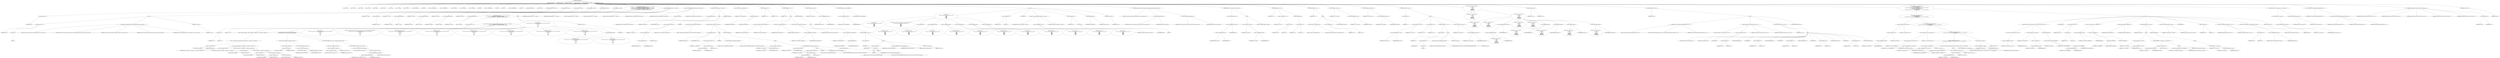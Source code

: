 digraph hostapd_notif_assoc {  
"1000125" [label = "(METHOD,hostapd_notif_assoc)" ]
"1000126" [label = "(PARAM,hostapd_data *hapd)" ]
"1000127" [label = "(PARAM,const u8 *addr)" ]
"1000128" [label = "(PARAM,const u8 *req_ies)" ]
"1000129" [label = "(PARAM,size_t req_ies_len)" ]
"1000130" [label = "(PARAM,int reassoc)" ]
"1000131" [label = "(BLOCK,,)" ]
"1000132" [label = "(LOCAL,v10: __int64)" ]
"1000133" [label = "(LOCAL,v11: __int64)" ]
"1000134" [label = "(LOCAL,v12: __int64)" ]
"1000135" [label = "(LOCAL,v13: __int64)" ]
"1000136" [label = "(LOCAL,v14: __int64)" ]
"1000137" [label = "(LOCAL,v15: const u8 *)" ]
"1000138" [label = "(LOCAL,v16: size_t)" ]
"1000139" [label = "(LOCAL,v17: sta_info *)" ]
"1000140" [label = "(LOCAL,v18: sta_info *)" ]
"1000141" [label = "(LOCAL,v19: hostapd_iface *)" ]
"1000142" [label = "(LOCAL,v20: bool)" ]
"1000143" [label = "(LOCAL,v21: wpa_state_machine *)" ]
"1000144" [label = "(LOCAL,v22: wpa_authenticator *)" ]
"1000145" [label = "(LOCAL,v23: unsigned int)" ]
"1000146" [label = "(LOCAL,v24: unsigned int)" ]
"1000147" [label = "(LOCAL,v25: unsigned int)" ]
"1000148" [label = "(LOCAL,v26: int)" ]
"1000149" [label = "(LOCAL,v27: wpa_state_machine *)" ]
"1000150" [label = "(LOCAL,v28: int)" ]
"1000151" [label = "(LOCAL,v30: u8 *)" ]
"1000152" [label = "(LOCAL,v31: wpa_state_machine *)" ]
"1000153" [label = "(LOCAL,v32: int)" ]
"1000154" [label = "(LOCAL,elems: ieee802_11_elems)" ]
"1000155" [label = "(LOCAL,buf: u8 [ 1064 ])" ]
"1000156" [label = "(CONTROL_STRUCTURE,if ( !addr ),if ( !addr ))" ]
"1000157" [label = "(<operator>.logicalNot,!addr)" ]
"1000158" [label = "(IDENTIFIER,addr,!addr)" ]
"1000159" [label = "(BLOCK,,)" ]
"1000160" [label = "(<operator>.assignment,v28 = -1)" ]
"1000161" [label = "(IDENTIFIER,v28,v28 = -1)" ]
"1000162" [label = "(<operator>.minus,-1)" ]
"1000163" [label = "(LITERAL,1,-1)" ]
"1000164" [label = "(wpa_printf,wpa_printf(2, \"hostapd_notif_assoc: Skip event with no address\", req_ies, req_ies_len, reassoc))" ]
"1000165" [label = "(LITERAL,2,wpa_printf(2, \"hostapd_notif_assoc: Skip event with no address\", req_ies, req_ies_len, reassoc))" ]
"1000166" [label = "(LITERAL,\"hostapd_notif_assoc: Skip event with no address\",wpa_printf(2, \"hostapd_notif_assoc: Skip event with no address\", req_ies, req_ies_len, reassoc))" ]
"1000167" [label = "(IDENTIFIER,req_ies,wpa_printf(2, \"hostapd_notif_assoc: Skip event with no address\", req_ies, req_ies_len, reassoc))" ]
"1000168" [label = "(IDENTIFIER,req_ies_len,wpa_printf(2, \"hostapd_notif_assoc: Skip event with no address\", req_ies, req_ies_len, reassoc))" ]
"1000169" [label = "(IDENTIFIER,reassoc,wpa_printf(2, \"hostapd_notif_assoc: Skip event with no address\", req_ies, req_ies_len, reassoc))" ]
"1000170" [label = "(RETURN,return v28;,return v28;)" ]
"1000171" [label = "(IDENTIFIER,v28,return v28;)" ]
"1000172" [label = "(<operator>.assignment,v10 = *addr)" ]
"1000173" [label = "(IDENTIFIER,v10,v10 = *addr)" ]
"1000174" [label = "(<operator>.indirection,*addr)" ]
"1000175" [label = "(IDENTIFIER,addr,v10 = *addr)" ]
"1000176" [label = "(<operator>.assignment,v11 = addr[1])" ]
"1000177" [label = "(IDENTIFIER,v11,v11 = addr[1])" ]
"1000178" [label = "(<operator>.indirectIndexAccess,addr[1])" ]
"1000179" [label = "(IDENTIFIER,addr,v11 = addr[1])" ]
"1000180" [label = "(LITERAL,1,v11 = addr[1])" ]
"1000181" [label = "(<operator>.assignment,v12 = addr[2])" ]
"1000182" [label = "(IDENTIFIER,v12,v12 = addr[2])" ]
"1000183" [label = "(<operator>.indirectIndexAccess,addr[2])" ]
"1000184" [label = "(IDENTIFIER,addr,v12 = addr[2])" ]
"1000185" [label = "(LITERAL,2,v12 = addr[2])" ]
"1000186" [label = "(<operator>.assignment,v13 = addr[3])" ]
"1000187" [label = "(IDENTIFIER,v13,v13 = addr[3])" ]
"1000188" [label = "(<operator>.indirectIndexAccess,addr[3])" ]
"1000189" [label = "(IDENTIFIER,addr,v13 = addr[3])" ]
"1000190" [label = "(LITERAL,3,v13 = addr[3])" ]
"1000191" [label = "(<operator>.assignment,v14 = addr[4])" ]
"1000192" [label = "(IDENTIFIER,v14,v14 = addr[4])" ]
"1000193" [label = "(<operator>.indirectIndexAccess,addr[4])" ]
"1000194" [label = "(IDENTIFIER,addr,v14 = addr[4])" ]
"1000195" [label = "(LITERAL,4,v14 = addr[4])" ]
"1000196" [label = "(CONTROL_STRUCTURE,if ( (v10 & 1) != 0\n    || !((unsigned int)v14 | addr[5] | (unsigned int)v10 | (unsigned int)v11 | (unsigned int)v13 | (unsigned int)v12)\n    || *(_DWORD *)addr == *(_DWORD *)hapd->own_addr\n    && *((unsigned __int16 *)addr + 2) == *(unsigned __int16 *)&hapd->own_addr[4] ),if ( (v10 & 1) != 0\n    || !((unsigned int)v14 | addr[5] | (unsigned int)v10 | (unsigned int)v11 | (unsigned int)v13 | (unsigned int)v12)\n    || *(_DWORD *)addr == *(_DWORD *)hapd->own_addr\n    && *((unsigned __int16 *)addr + 2) == *(unsigned __int16 *)&hapd->own_addr[4] ))" ]
"1000197" [label = "(<operator>.logicalOr,(v10 & 1) != 0\n    || !((unsigned int)v14 | addr[5] | (unsigned int)v10 | (unsigned int)v11 | (unsigned int)v13 | (unsigned int)v12)\n    || *(_DWORD *)addr == *(_DWORD *)hapd->own_addr\n    && *((unsigned __int16 *)addr + 2) == *(unsigned __int16 *)&hapd->own_addr[4])" ]
"1000198" [label = "(<operator>.notEquals,(v10 & 1) != 0)" ]
"1000199" [label = "(<operator>.and,v10 & 1)" ]
"1000200" [label = "(IDENTIFIER,v10,v10 & 1)" ]
"1000201" [label = "(LITERAL,1,v10 & 1)" ]
"1000202" [label = "(LITERAL,0,(v10 & 1) != 0)" ]
"1000203" [label = "(<operator>.logicalOr,!((unsigned int)v14 | addr[5] | (unsigned int)v10 | (unsigned int)v11 | (unsigned int)v13 | (unsigned int)v12)\n    || *(_DWORD *)addr == *(_DWORD *)hapd->own_addr\n    && *((unsigned __int16 *)addr + 2) == *(unsigned __int16 *)&hapd->own_addr[4])" ]
"1000204" [label = "(<operator>.logicalNot,!((unsigned int)v14 | addr[5] | (unsigned int)v10 | (unsigned int)v11 | (unsigned int)v13 | (unsigned int)v12))" ]
"1000205" [label = "(<operator>.or,(unsigned int)v14 | addr[5] | (unsigned int)v10 | (unsigned int)v11 | (unsigned int)v13 | (unsigned int)v12)" ]
"1000206" [label = "(<operator>.cast,(unsigned int)v14)" ]
"1000207" [label = "(UNKNOWN,unsigned int,unsigned int)" ]
"1000208" [label = "(IDENTIFIER,v14,(unsigned int)v14)" ]
"1000209" [label = "(<operator>.or,addr[5] | (unsigned int)v10 | (unsigned int)v11 | (unsigned int)v13 | (unsigned int)v12)" ]
"1000210" [label = "(<operator>.indirectIndexAccess,addr[5])" ]
"1000211" [label = "(IDENTIFIER,addr,addr[5] | (unsigned int)v10 | (unsigned int)v11 | (unsigned int)v13 | (unsigned int)v12)" ]
"1000212" [label = "(LITERAL,5,addr[5] | (unsigned int)v10 | (unsigned int)v11 | (unsigned int)v13 | (unsigned int)v12)" ]
"1000213" [label = "(<operator>.or,(unsigned int)v10 | (unsigned int)v11 | (unsigned int)v13 | (unsigned int)v12)" ]
"1000214" [label = "(<operator>.cast,(unsigned int)v10)" ]
"1000215" [label = "(UNKNOWN,unsigned int,unsigned int)" ]
"1000216" [label = "(IDENTIFIER,v10,(unsigned int)v10)" ]
"1000217" [label = "(<operator>.or,(unsigned int)v11 | (unsigned int)v13 | (unsigned int)v12)" ]
"1000218" [label = "(<operator>.cast,(unsigned int)v11)" ]
"1000219" [label = "(UNKNOWN,unsigned int,unsigned int)" ]
"1000220" [label = "(IDENTIFIER,v11,(unsigned int)v11)" ]
"1000221" [label = "(<operator>.or,(unsigned int)v13 | (unsigned int)v12)" ]
"1000222" [label = "(<operator>.cast,(unsigned int)v13)" ]
"1000223" [label = "(UNKNOWN,unsigned int,unsigned int)" ]
"1000224" [label = "(IDENTIFIER,v13,(unsigned int)v13)" ]
"1000225" [label = "(<operator>.cast,(unsigned int)v12)" ]
"1000226" [label = "(UNKNOWN,unsigned int,unsigned int)" ]
"1000227" [label = "(IDENTIFIER,v12,(unsigned int)v12)" ]
"1000228" [label = "(<operator>.logicalAnd,*(_DWORD *)addr == *(_DWORD *)hapd->own_addr\n    && *((unsigned __int16 *)addr + 2) == *(unsigned __int16 *)&hapd->own_addr[4])" ]
"1000229" [label = "(<operator>.equals,*(_DWORD *)addr == *(_DWORD *)hapd->own_addr)" ]
"1000230" [label = "(<operator>.indirection,*(_DWORD *)addr)" ]
"1000231" [label = "(<operator>.cast,(_DWORD *)addr)" ]
"1000232" [label = "(UNKNOWN,_DWORD *,_DWORD *)" ]
"1000233" [label = "(IDENTIFIER,addr,(_DWORD *)addr)" ]
"1000234" [label = "(<operator>.indirection,*(_DWORD *)hapd->own_addr)" ]
"1000235" [label = "(<operator>.cast,(_DWORD *)hapd->own_addr)" ]
"1000236" [label = "(UNKNOWN,_DWORD *,_DWORD *)" ]
"1000237" [label = "(<operator>.indirectFieldAccess,hapd->own_addr)" ]
"1000238" [label = "(IDENTIFIER,hapd,(_DWORD *)hapd->own_addr)" ]
"1000239" [label = "(FIELD_IDENTIFIER,own_addr,own_addr)" ]
"1000240" [label = "(<operator>.equals,*((unsigned __int16 *)addr + 2) == *(unsigned __int16 *)&hapd->own_addr[4])" ]
"1000241" [label = "(<operator>.indirection,*((unsigned __int16 *)addr + 2))" ]
"1000242" [label = "(<operator>.addition,(unsigned __int16 *)addr + 2)" ]
"1000243" [label = "(<operator>.cast,(unsigned __int16 *)addr)" ]
"1000244" [label = "(UNKNOWN,unsigned __int16 *,unsigned __int16 *)" ]
"1000245" [label = "(IDENTIFIER,addr,(unsigned __int16 *)addr)" ]
"1000246" [label = "(LITERAL,2,(unsigned __int16 *)addr + 2)" ]
"1000247" [label = "(<operator>.indirection,*(unsigned __int16 *)&hapd->own_addr[4])" ]
"1000248" [label = "(<operator>.cast,(unsigned __int16 *)&hapd->own_addr[4])" ]
"1000249" [label = "(UNKNOWN,unsigned __int16 *,unsigned __int16 *)" ]
"1000250" [label = "(<operator>.addressOf,&hapd->own_addr[4])" ]
"1000251" [label = "(<operator>.indirectIndexAccess,hapd->own_addr[4])" ]
"1000252" [label = "(<operator>.indirectFieldAccess,hapd->own_addr)" ]
"1000253" [label = "(IDENTIFIER,hapd,(unsigned __int16 *)&hapd->own_addr[4])" ]
"1000254" [label = "(FIELD_IDENTIFIER,own_addr,own_addr)" ]
"1000255" [label = "(LITERAL,4,(unsigned __int16 *)&hapd->own_addr[4])" ]
"1000256" [label = "(BLOCK,,)" ]
"1000257" [label = "(wpa_printf,wpa_printf(\n      2,\n      \"%s: Invalid SA=%02x:%02x:%02x:%02x:%02x:%02x in received indication - ignore this indication silently\",\n      \"hostapd_notif_assoc\",\n      v10,\n      v11,\n      v12,\n      v13,\n      v14,\n      addr[5]))" ]
"1000258" [label = "(LITERAL,2,wpa_printf(\n      2,\n      \"%s: Invalid SA=%02x:%02x:%02x:%02x:%02x:%02x in received indication - ignore this indication silently\",\n      \"hostapd_notif_assoc\",\n      v10,\n      v11,\n      v12,\n      v13,\n      v14,\n      addr[5]))" ]
"1000259" [label = "(LITERAL,\"%s: Invalid SA=%02x:%02x:%02x:%02x:%02x:%02x in received indication - ignore this indication silently\",wpa_printf(\n      2,\n      \"%s: Invalid SA=%02x:%02x:%02x:%02x:%02x:%02x in received indication - ignore this indication silently\",\n      \"hostapd_notif_assoc\",\n      v10,\n      v11,\n      v12,\n      v13,\n      v14,\n      addr[5]))" ]
"1000260" [label = "(LITERAL,\"hostapd_notif_assoc\",wpa_printf(\n      2,\n      \"%s: Invalid SA=%02x:%02x:%02x:%02x:%02x:%02x in received indication - ignore this indication silently\",\n      \"hostapd_notif_assoc\",\n      v10,\n      v11,\n      v12,\n      v13,\n      v14,\n      addr[5]))" ]
"1000261" [label = "(IDENTIFIER,v10,wpa_printf(\n      2,\n      \"%s: Invalid SA=%02x:%02x:%02x:%02x:%02x:%02x in received indication - ignore this indication silently\",\n      \"hostapd_notif_assoc\",\n      v10,\n      v11,\n      v12,\n      v13,\n      v14,\n      addr[5]))" ]
"1000262" [label = "(IDENTIFIER,v11,wpa_printf(\n      2,\n      \"%s: Invalid SA=%02x:%02x:%02x:%02x:%02x:%02x in received indication - ignore this indication silently\",\n      \"hostapd_notif_assoc\",\n      v10,\n      v11,\n      v12,\n      v13,\n      v14,\n      addr[5]))" ]
"1000263" [label = "(IDENTIFIER,v12,wpa_printf(\n      2,\n      \"%s: Invalid SA=%02x:%02x:%02x:%02x:%02x:%02x in received indication - ignore this indication silently\",\n      \"hostapd_notif_assoc\",\n      v10,\n      v11,\n      v12,\n      v13,\n      v14,\n      addr[5]))" ]
"1000264" [label = "(IDENTIFIER,v13,wpa_printf(\n      2,\n      \"%s: Invalid SA=%02x:%02x:%02x:%02x:%02x:%02x in received indication - ignore this indication silently\",\n      \"hostapd_notif_assoc\",\n      v10,\n      v11,\n      v12,\n      v13,\n      v14,\n      addr[5]))" ]
"1000265" [label = "(IDENTIFIER,v14,wpa_printf(\n      2,\n      \"%s: Invalid SA=%02x:%02x:%02x:%02x:%02x:%02x in received indication - ignore this indication silently\",\n      \"hostapd_notif_assoc\",\n      v10,\n      v11,\n      v12,\n      v13,\n      v14,\n      addr[5]))" ]
"1000266" [label = "(<operator>.indirectIndexAccess,addr[5])" ]
"1000267" [label = "(IDENTIFIER,addr,wpa_printf(\n      2,\n      \"%s: Invalid SA=%02x:%02x:%02x:%02x:%02x:%02x in received indication - ignore this indication silently\",\n      \"hostapd_notif_assoc\",\n      v10,\n      v11,\n      v12,\n      v13,\n      v14,\n      addr[5]))" ]
"1000268" [label = "(LITERAL,5,wpa_printf(\n      2,\n      \"%s: Invalid SA=%02x:%02x:%02x:%02x:%02x:%02x in received indication - ignore this indication silently\",\n      \"hostapd_notif_assoc\",\n      v10,\n      v11,\n      v12,\n      v13,\n      v14,\n      addr[5]))" ]
"1000269" [label = "(RETURN,return 0;,return 0;)" ]
"1000270" [label = "(LITERAL,0,return 0;)" ]
"1000271" [label = "(hostapd_logger,hostapd_logger(hapd, addr, 1u, 2, \"associated\"))" ]
"1000272" [label = "(IDENTIFIER,hapd,hostapd_logger(hapd, addr, 1u, 2, \"associated\"))" ]
"1000273" [label = "(IDENTIFIER,addr,hostapd_logger(hapd, addr, 1u, 2, \"associated\"))" ]
"1000274" [label = "(LITERAL,1u,hostapd_logger(hapd, addr, 1u, 2, \"associated\"))" ]
"1000275" [label = "(LITERAL,2,hostapd_logger(hapd, addr, 1u, 2, \"associated\"))" ]
"1000276" [label = "(LITERAL,\"associated\",hostapd_logger(hapd, addr, 1u, 2, \"associated\"))" ]
"1000277" [label = "(ieee802_11_parse_elems,ieee802_11_parse_elems(req_ies, req_ies_len, &elems, 0))" ]
"1000278" [label = "(IDENTIFIER,req_ies,ieee802_11_parse_elems(req_ies, req_ies_len, &elems, 0))" ]
"1000279" [label = "(IDENTIFIER,req_ies_len,ieee802_11_parse_elems(req_ies, req_ies_len, &elems, 0))" ]
"1000280" [label = "(<operator>.addressOf,&elems)" ]
"1000281" [label = "(IDENTIFIER,elems,ieee802_11_parse_elems(req_ies, req_ies_len, &elems, 0))" ]
"1000282" [label = "(LITERAL,0,ieee802_11_parse_elems(req_ies, req_ies_len, &elems, 0))" ]
"1000283" [label = "(CONTROL_STRUCTURE,if ( elems.wps_ie ),if ( elems.wps_ie ))" ]
"1000284" [label = "(<operator>.fieldAccess,elems.wps_ie)" ]
"1000285" [label = "(IDENTIFIER,elems,if ( elems.wps_ie ))" ]
"1000286" [label = "(FIELD_IDENTIFIER,wps_ie,wps_ie)" ]
"1000287" [label = "(BLOCK,,)" ]
"1000288" [label = "(<operator>.assignment,v15 = elems.wps_ie - 2)" ]
"1000289" [label = "(IDENTIFIER,v15,v15 = elems.wps_ie - 2)" ]
"1000290" [label = "(<operator>.subtraction,elems.wps_ie - 2)" ]
"1000291" [label = "(<operator>.fieldAccess,elems.wps_ie)" ]
"1000292" [label = "(IDENTIFIER,elems,elems.wps_ie - 2)" ]
"1000293" [label = "(FIELD_IDENTIFIER,wps_ie,wps_ie)" ]
"1000294" [label = "(LITERAL,2,elems.wps_ie - 2)" ]
"1000295" [label = "(IDENTIFIER,L,)" ]
"1000296" [label = "(wpa_printf,wpa_printf(2, \"STA included WPS IE in (Re)AssocReq\"))" ]
"1000297" [label = "(LITERAL,2,wpa_printf(2, \"STA included WPS IE in (Re)AssocReq\"))" ]
"1000298" [label = "(LITERAL,\"STA included WPS IE in (Re)AssocReq\",wpa_printf(2, \"STA included WPS IE in (Re)AssocReq\"))" ]
"1000299" [label = "(CONTROL_STRUCTURE,else,else)" ]
"1000300" [label = "(CONTROL_STRUCTURE,if ( elems.rsn_ie ),if ( elems.rsn_ie ))" ]
"1000301" [label = "(<operator>.fieldAccess,elems.rsn_ie)" ]
"1000302" [label = "(IDENTIFIER,elems,if ( elems.rsn_ie ))" ]
"1000303" [label = "(FIELD_IDENTIFIER,rsn_ie,rsn_ie)" ]
"1000304" [label = "(BLOCK,,)" ]
"1000305" [label = "(<operator>.assignment,v15 = elems.rsn_ie - 2)" ]
"1000306" [label = "(IDENTIFIER,v15,v15 = elems.rsn_ie - 2)" ]
"1000307" [label = "(<operator>.subtraction,elems.rsn_ie - 2)" ]
"1000308" [label = "(<operator>.fieldAccess,elems.rsn_ie)" ]
"1000309" [label = "(IDENTIFIER,elems,elems.rsn_ie - 2)" ]
"1000310" [label = "(FIELD_IDENTIFIER,rsn_ie,rsn_ie)" ]
"1000311" [label = "(LITERAL,2,elems.rsn_ie - 2)" ]
"1000312" [label = "(IDENTIFIER,L,)" ]
"1000313" [label = "(wpa_printf,wpa_printf(2, \"STA included RSN IE in (Re)AssocReq\"))" ]
"1000314" [label = "(LITERAL,2,wpa_printf(2, \"STA included RSN IE in (Re)AssocReq\"))" ]
"1000315" [label = "(LITERAL,\"STA included RSN IE in (Re)AssocReq\",wpa_printf(2, \"STA included RSN IE in (Re)AssocReq\"))" ]
"1000316" [label = "(CONTROL_STRUCTURE,else,else)" ]
"1000317" [label = "(BLOCK,,)" ]
"1000318" [label = "(<operator>.assignment,v15 = elems.wpa_ie)" ]
"1000319" [label = "(IDENTIFIER,v15,v15 = elems.wpa_ie)" ]
"1000320" [label = "(<operator>.fieldAccess,elems.wpa_ie)" ]
"1000321" [label = "(IDENTIFIER,elems,v15 = elems.wpa_ie)" ]
"1000322" [label = "(FIELD_IDENTIFIER,wpa_ie,wpa_ie)" ]
"1000323" [label = "(CONTROL_STRUCTURE,if ( elems.wpa_ie ),if ( elems.wpa_ie ))" ]
"1000324" [label = "(<operator>.fieldAccess,elems.wpa_ie)" ]
"1000325" [label = "(IDENTIFIER,elems,if ( elems.wpa_ie ))" ]
"1000326" [label = "(FIELD_IDENTIFIER,wpa_ie,wpa_ie)" ]
"1000327" [label = "(BLOCK,,)" ]
"1000328" [label = "(<operator>.assignment,v15 = elems.wpa_ie - 2)" ]
"1000329" [label = "(IDENTIFIER,v15,v15 = elems.wpa_ie - 2)" ]
"1000330" [label = "(<operator>.subtraction,elems.wpa_ie - 2)" ]
"1000331" [label = "(<operator>.fieldAccess,elems.wpa_ie)" ]
"1000332" [label = "(IDENTIFIER,elems,elems.wpa_ie - 2)" ]
"1000333" [label = "(FIELD_IDENTIFIER,wpa_ie,wpa_ie)" ]
"1000334" [label = "(LITERAL,2,elems.wpa_ie - 2)" ]
"1000335" [label = "(IDENTIFIER,L,)" ]
"1000336" [label = "(wpa_printf,wpa_printf(2, \"STA included WPA IE in (Re)AssocReq\"))" ]
"1000337" [label = "(LITERAL,2,wpa_printf(2, \"STA included WPA IE in (Re)AssocReq\"))" ]
"1000338" [label = "(LITERAL,\"STA included WPA IE in (Re)AssocReq\",wpa_printf(2, \"STA included WPA IE in (Re)AssocReq\"))" ]
"1000339" [label = "(CONTROL_STRUCTURE,else,else)" ]
"1000340" [label = "(BLOCK,,)" ]
"1000341" [label = "(IDENTIFIER,L,)" ]
"1000342" [label = "(wpa_printf,wpa_printf(2, \"STA did not include WPS/RSN/WPA IE in (Re)AssocReq\"))" ]
"1000343" [label = "(LITERAL,2,wpa_printf(2, \"STA did not include WPS/RSN/WPA IE in (Re)AssocReq\"))" ]
"1000344" [label = "(LITERAL,\"STA did not include WPS/RSN/WPA IE in (Re)AssocReq\",wpa_printf(2, \"STA did not include WPS/RSN/WPA IE in (Re)AssocReq\"))" ]
"1000345" [label = "(<operator>.assignment,v17 = ap_get_sta(hapd, addr))" ]
"1000346" [label = "(IDENTIFIER,v17,v17 = ap_get_sta(hapd, addr))" ]
"1000347" [label = "(ap_get_sta,ap_get_sta(hapd, addr))" ]
"1000348" [label = "(IDENTIFIER,hapd,ap_get_sta(hapd, addr))" ]
"1000349" [label = "(IDENTIFIER,addr,ap_get_sta(hapd, addr))" ]
"1000350" [label = "(<operator>.assignment,v18 = v17)" ]
"1000351" [label = "(IDENTIFIER,v18,v18 = v17)" ]
"1000352" [label = "(IDENTIFIER,v17,v18 = v17)" ]
"1000353" [label = "(CONTROL_STRUCTURE,if ( v17 ),if ( v17 ))" ]
"1000354" [label = "(IDENTIFIER,v17,if ( v17 ))" ]
"1000355" [label = "(BLOCK,,)" ]
"1000356" [label = "(ap_sta_no_session_timeout,ap_sta_no_session_timeout(hapd, v17))" ]
"1000357" [label = "(IDENTIFIER,hapd,ap_sta_no_session_timeout(hapd, v17))" ]
"1000358" [label = "(IDENTIFIER,v17,ap_sta_no_session_timeout(hapd, v17))" ]
"1000359" [label = "(accounting_sta_stop,accounting_sta_stop(hapd, v18))" ]
"1000360" [label = "(IDENTIFIER,hapd,accounting_sta_stop(hapd, v18))" ]
"1000361" [label = "(IDENTIFIER,v18,accounting_sta_stop(hapd, v18))" ]
"1000362" [label = "(<operator>.assignment,v18->timeout_next = STA_NULLFUNC)" ]
"1000363" [label = "(<operator>.indirectFieldAccess,v18->timeout_next)" ]
"1000364" [label = "(IDENTIFIER,v18,v18->timeout_next = STA_NULLFUNC)" ]
"1000365" [label = "(FIELD_IDENTIFIER,timeout_next,timeout_next)" ]
"1000366" [label = "(IDENTIFIER,STA_NULLFUNC,v18->timeout_next = STA_NULLFUNC)" ]
"1000367" [label = "(CONTROL_STRUCTURE,else,else)" ]
"1000368" [label = "(BLOCK,,)" ]
"1000369" [label = "(<operator>.assignment,v18 = ap_sta_add(hapd, addr))" ]
"1000370" [label = "(IDENTIFIER,v18,v18 = ap_sta_add(hapd, addr))" ]
"1000371" [label = "(ap_sta_add,ap_sta_add(hapd, addr))" ]
"1000372" [label = "(IDENTIFIER,hapd,ap_sta_add(hapd, addr))" ]
"1000373" [label = "(IDENTIFIER,addr,ap_sta_add(hapd, addr))" ]
"1000374" [label = "(CONTROL_STRUCTURE,if ( !v18 ),if ( !v18 ))" ]
"1000375" [label = "(<operator>.logicalNot,!v18)" ]
"1000376" [label = "(IDENTIFIER,v18,!v18)" ]
"1000377" [label = "(BLOCK,,)" ]
"1000378" [label = "(<operator>.assignment,v28 = -1)" ]
"1000379" [label = "(IDENTIFIER,v28,v28 = -1)" ]
"1000380" [label = "(<operator>.minus,-1)" ]
"1000381" [label = "(LITERAL,1,-1)" ]
"1000382" [label = "(hostapd_drv_sta_disassoc,hostapd_drv_sta_disassoc(hapd, addr, 5))" ]
"1000383" [label = "(IDENTIFIER,hapd,hostapd_drv_sta_disassoc(hapd, addr, 5))" ]
"1000384" [label = "(IDENTIFIER,addr,hostapd_drv_sta_disassoc(hapd, addr, 5))" ]
"1000385" [label = "(LITERAL,5,hostapd_drv_sta_disassoc(hapd, addr, 5))" ]
"1000386" [label = "(RETURN,return v28;,return v28;)" ]
"1000387" [label = "(IDENTIFIER,v28,return v28;)" ]
"1000388" [label = "(<operator>.assignment,v19 = hapd->iface)" ]
"1000389" [label = "(IDENTIFIER,v19,v19 = hapd->iface)" ]
"1000390" [label = "(<operator>.indirectFieldAccess,hapd->iface)" ]
"1000391" [label = "(IDENTIFIER,hapd,v19 = hapd->iface)" ]
"1000392" [label = "(FIELD_IDENTIFIER,iface,iface)" ]
"1000393" [label = "(<operators>.assignmentAnd,v18->flags &= 0xFFFECFFF)" ]
"1000394" [label = "(<operator>.indirectFieldAccess,v18->flags)" ]
"1000395" [label = "(IDENTIFIER,v18,v18->flags &= 0xFFFECFFF)" ]
"1000396" [label = "(FIELD_IDENTIFIER,flags,flags)" ]
"1000397" [label = "(LITERAL,0xFFFECFFF,v18->flags &= 0xFFFECFFF)" ]
"1000398" [label = "(BLOCK,,)" ]
"1000399" [label = "(wpa_printf,wpa_printf(\n      3,\n      \"STA %02x:%02x:%02x:%02x:%02x:%02x not allowed to connect\",\n      *addr,\n      addr[1],\n      addr[2],\n      addr[3],\n      addr[4],\n      addr[5]))" ]
"1000400" [label = "(LITERAL,3,wpa_printf(\n      3,\n      \"STA %02x:%02x:%02x:%02x:%02x:%02x not allowed to connect\",\n      *addr,\n      addr[1],\n      addr[2],\n      addr[3],\n      addr[4],\n      addr[5]))" ]
"1000401" [label = "(LITERAL,\"STA %02x:%02x:%02x:%02x:%02x:%02x not allowed to connect\",wpa_printf(\n      3,\n      \"STA %02x:%02x:%02x:%02x:%02x:%02x not allowed to connect\",\n      *addr,\n      addr[1],\n      addr[2],\n      addr[3],\n      addr[4],\n      addr[5]))" ]
"1000402" [label = "(<operator>.indirection,*addr)" ]
"1000403" [label = "(IDENTIFIER,addr,wpa_printf(\n      3,\n      \"STA %02x:%02x:%02x:%02x:%02x:%02x not allowed to connect\",\n      *addr,\n      addr[1],\n      addr[2],\n      addr[3],\n      addr[4],\n      addr[5]))" ]
"1000404" [label = "(<operator>.indirectIndexAccess,addr[1])" ]
"1000405" [label = "(IDENTIFIER,addr,wpa_printf(\n      3,\n      \"STA %02x:%02x:%02x:%02x:%02x:%02x not allowed to connect\",\n      *addr,\n      addr[1],\n      addr[2],\n      addr[3],\n      addr[4],\n      addr[5]))" ]
"1000406" [label = "(LITERAL,1,wpa_printf(\n      3,\n      \"STA %02x:%02x:%02x:%02x:%02x:%02x not allowed to connect\",\n      *addr,\n      addr[1],\n      addr[2],\n      addr[3],\n      addr[4],\n      addr[5]))" ]
"1000407" [label = "(<operator>.indirectIndexAccess,addr[2])" ]
"1000408" [label = "(IDENTIFIER,addr,wpa_printf(\n      3,\n      \"STA %02x:%02x:%02x:%02x:%02x:%02x not allowed to connect\",\n      *addr,\n      addr[1],\n      addr[2],\n      addr[3],\n      addr[4],\n      addr[5]))" ]
"1000409" [label = "(LITERAL,2,wpa_printf(\n      3,\n      \"STA %02x:%02x:%02x:%02x:%02x:%02x not allowed to connect\",\n      *addr,\n      addr[1],\n      addr[2],\n      addr[3],\n      addr[4],\n      addr[5]))" ]
"1000410" [label = "(<operator>.indirectIndexAccess,addr[3])" ]
"1000411" [label = "(IDENTIFIER,addr,wpa_printf(\n      3,\n      \"STA %02x:%02x:%02x:%02x:%02x:%02x not allowed to connect\",\n      *addr,\n      addr[1],\n      addr[2],\n      addr[3],\n      addr[4],\n      addr[5]))" ]
"1000412" [label = "(LITERAL,3,wpa_printf(\n      3,\n      \"STA %02x:%02x:%02x:%02x:%02x:%02x not allowed to connect\",\n      *addr,\n      addr[1],\n      addr[2],\n      addr[3],\n      addr[4],\n      addr[5]))" ]
"1000413" [label = "(<operator>.indirectIndexAccess,addr[4])" ]
"1000414" [label = "(IDENTIFIER,addr,wpa_printf(\n      3,\n      \"STA %02x:%02x:%02x:%02x:%02x:%02x not allowed to connect\",\n      *addr,\n      addr[1],\n      addr[2],\n      addr[3],\n      addr[4],\n      addr[5]))" ]
"1000415" [label = "(LITERAL,4,wpa_printf(\n      3,\n      \"STA %02x:%02x:%02x:%02x:%02x:%02x not allowed to connect\",\n      *addr,\n      addr[1],\n      addr[2],\n      addr[3],\n      addr[4],\n      addr[5]))" ]
"1000416" [label = "(<operator>.indirectIndexAccess,addr[5])" ]
"1000417" [label = "(IDENTIFIER,addr,wpa_printf(\n      3,\n      \"STA %02x:%02x:%02x:%02x:%02x:%02x not allowed to connect\",\n      *addr,\n      addr[1],\n      addr[2],\n      addr[3],\n      addr[4],\n      addr[5]))" ]
"1000418" [label = "(LITERAL,5,wpa_printf(\n      3,\n      \"STA %02x:%02x:%02x:%02x:%02x:%02x not allowed to connect\",\n      *addr,\n      addr[1],\n      addr[2],\n      addr[3],\n      addr[4],\n      addr[5]))" ]
"1000419" [label = "(<operator>.assignment,v32 = 1)" ]
"1000420" [label = "(IDENTIFIER,v32,v32 = 1)" ]
"1000421" [label = "(LITERAL,1,v32 = 1)" ]
"1000422" [label = "(JUMP_TARGET,fail)" ]
"1000423" [label = "(hostapd_drv_sta_disassoc,hostapd_drv_sta_disassoc(hapd, v18->addr, v32))" ]
"1000424" [label = "(IDENTIFIER,hapd,hostapd_drv_sta_disassoc(hapd, v18->addr, v32))" ]
"1000425" [label = "(<operator>.indirectFieldAccess,v18->addr)" ]
"1000426" [label = "(IDENTIFIER,v18,hostapd_drv_sta_disassoc(hapd, v18->addr, v32))" ]
"1000427" [label = "(FIELD_IDENTIFIER,addr,addr)" ]
"1000428" [label = "(IDENTIFIER,v32,hostapd_drv_sta_disassoc(hapd, v18->addr, v32))" ]
"1000429" [label = "(<operator>.assignment,v28 = -1)" ]
"1000430" [label = "(IDENTIFIER,v28,v28 = -1)" ]
"1000431" [label = "(<operator>.minus,-1)" ]
"1000432" [label = "(LITERAL,1,-1)" ]
"1000433" [label = "(ap_free_sta,ap_free_sta(hapd, v18))" ]
"1000434" [label = "(IDENTIFIER,hapd,ap_free_sta(hapd, v18))" ]
"1000435" [label = "(IDENTIFIER,v18,ap_free_sta(hapd, v18))" ]
"1000436" [label = "(RETURN,return v28;,return v28;)" ]
"1000437" [label = "(IDENTIFIER,v28,return v28;)" ]
"1000438" [label = "(ap_copy_sta_supp_op_classes,ap_copy_sta_supp_op_classes(v18, elems.supp_op_classes, elems.supp_op_classes_len))" ]
"1000439" [label = "(IDENTIFIER,v18,ap_copy_sta_supp_op_classes(v18, elems.supp_op_classes, elems.supp_op_classes_len))" ]
"1000440" [label = "(<operator>.fieldAccess,elems.supp_op_classes)" ]
"1000441" [label = "(IDENTIFIER,elems,ap_copy_sta_supp_op_classes(v18, elems.supp_op_classes, elems.supp_op_classes_len))" ]
"1000442" [label = "(FIELD_IDENTIFIER,supp_op_classes,supp_op_classes)" ]
"1000443" [label = "(<operator>.fieldAccess,elems.supp_op_classes_len)" ]
"1000444" [label = "(IDENTIFIER,elems,ap_copy_sta_supp_op_classes(v18, elems.supp_op_classes, elems.supp_op_classes_len))" ]
"1000445" [label = "(FIELD_IDENTIFIER,supp_op_classes_len,supp_op_classes_len)" ]
"1000446" [label = "(CONTROL_STRUCTURE,if ( !hapd->conf->wpa ),if ( !hapd->conf->wpa ))" ]
"1000447" [label = "(<operator>.logicalNot,!hapd->conf->wpa)" ]
"1000448" [label = "(<operator>.indirectFieldAccess,hapd->conf->wpa)" ]
"1000449" [label = "(<operator>.indirectFieldAccess,hapd->conf)" ]
"1000450" [label = "(IDENTIFIER,hapd,!hapd->conf->wpa)" ]
"1000451" [label = "(FIELD_IDENTIFIER,conf,conf)" ]
"1000452" [label = "(FIELD_IDENTIFIER,wpa,wpa)" ]
"1000453" [label = "(BLOCK,,)" ]
"1000454" [label = "(<operator>.assignment,v25 = v18->flags)" ]
"1000455" [label = "(IDENTIFIER,v25,v25 = v18->flags)" ]
"1000456" [label = "(<operator>.indirectFieldAccess,v18->flags)" ]
"1000457" [label = "(IDENTIFIER,v18,v25 = v18->flags)" ]
"1000458" [label = "(FIELD_IDENTIFIER,flags,flags)" ]
"1000459" [label = "(CONTROL_STRUCTURE,goto LABEL_21;,goto LABEL_21;)" ]
"1000460" [label = "(CONTROL_STRUCTURE,if ( v15 ),if ( v15 ))" ]
"1000461" [label = "(IDENTIFIER,v15,if ( v15 ))" ]
"1000462" [label = "(<operator>.assignment,v20 = v16 == 0)" ]
"1000463" [label = "(IDENTIFIER,v20,v20 = v16 == 0)" ]
"1000464" [label = "(<operator>.equals,v16 == 0)" ]
"1000465" [label = "(IDENTIFIER,v16,v16 == 0)" ]
"1000466" [label = "(LITERAL,0,v16 == 0)" ]
"1000467" [label = "(CONTROL_STRUCTURE,else,else)" ]
"1000468" [label = "(<operator>.assignment,v20 = 1)" ]
"1000469" [label = "(IDENTIFIER,v20,v20 = 1)" ]
"1000470" [label = "(LITERAL,1,v20 = 1)" ]
"1000471" [label = "(CONTROL_STRUCTURE,if ( v20 ),if ( v20 ))" ]
"1000472" [label = "(IDENTIFIER,v20,if ( v20 ))" ]
"1000473" [label = "(BLOCK,,)" ]
"1000474" [label = "(wpa_printf,wpa_printf(2, \"No WPA/RSN IE from STA\"))" ]
"1000475" [label = "(LITERAL,2,wpa_printf(2, \"No WPA/RSN IE from STA\"))" ]
"1000476" [label = "(LITERAL,\"No WPA/RSN IE from STA\",wpa_printf(2, \"No WPA/RSN IE from STA\"))" ]
"1000477" [label = "(<operator>.assignment,v32 = 13)" ]
"1000478" [label = "(IDENTIFIER,v32,v32 = 13)" ]
"1000479" [label = "(LITERAL,13,v32 = 13)" ]
"1000480" [label = "(CONTROL_STRUCTURE,goto fail;,goto fail;)" ]
"1000481" [label = "(<operator>.assignment,v21 = v18->wpa_sm)" ]
"1000482" [label = "(IDENTIFIER,v21,v21 = v18->wpa_sm)" ]
"1000483" [label = "(<operator>.indirectFieldAccess,v18->wpa_sm)" ]
"1000484" [label = "(IDENTIFIER,v18,v21 = v18->wpa_sm)" ]
"1000485" [label = "(FIELD_IDENTIFIER,wpa_sm,wpa_sm)" ]
"1000486" [label = "(<operator>.assignment,v22 = hapd->wpa_auth)" ]
"1000487" [label = "(IDENTIFIER,v22,v22 = hapd->wpa_auth)" ]
"1000488" [label = "(<operator>.indirectFieldAccess,hapd->wpa_auth)" ]
"1000489" [label = "(IDENTIFIER,hapd,v22 = hapd->wpa_auth)" ]
"1000490" [label = "(FIELD_IDENTIFIER,wpa_auth,wpa_auth)" ]
"1000491" [label = "(CONTROL_STRUCTURE,if ( !v21 ),if ( !v21 ))" ]
"1000492" [label = "(<operator>.logicalNot,!v21)" ]
"1000493" [label = "(IDENTIFIER,v21,!v21)" ]
"1000494" [label = "(BLOCK,,)" ]
"1000495" [label = "(<operator>.assignment,v18->wpa_sm = v31)" ]
"1000496" [label = "(<operator>.indirectFieldAccess,v18->wpa_sm)" ]
"1000497" [label = "(IDENTIFIER,v18,v18->wpa_sm = v31)" ]
"1000498" [label = "(FIELD_IDENTIFIER,wpa_sm,wpa_sm)" ]
"1000499" [label = "(IDENTIFIER,v31,v18->wpa_sm = v31)" ]
"1000500" [label = "(<operator>.assignment,v21 = v31)" ]
"1000501" [label = "(IDENTIFIER,v21,v21 = v31)" ]
"1000502" [label = "(IDENTIFIER,v31,v21 = v31)" ]
"1000503" [label = "(CONTROL_STRUCTURE,if ( !v31 ),if ( !v31 ))" ]
"1000504" [label = "(<operator>.logicalNot,!v31)" ]
"1000505" [label = "(IDENTIFIER,v31,!v31)" ]
"1000506" [label = "(BLOCK,,)" ]
"1000507" [label = "(<operator>.assignment,v28 = -1)" ]
"1000508" [label = "(IDENTIFIER,v28,v28 = -1)" ]
"1000509" [label = "(<operator>.minus,-1)" ]
"1000510" [label = "(LITERAL,1,-1)" ]
"1000511" [label = "(wpa_printf,wpa_printf(5, \"Failed to initialize WPA state machine\"))" ]
"1000512" [label = "(LITERAL,5,wpa_printf(5, \"Failed to initialize WPA state machine\"))" ]
"1000513" [label = "(LITERAL,\"Failed to initialize WPA state machine\",wpa_printf(5, \"Failed to initialize WPA state machine\"))" ]
"1000514" [label = "(RETURN,return v28;,return v28;)" ]
"1000515" [label = "(IDENTIFIER,v28,return v28;)" ]
"1000516" [label = "(<operator>.assignment,v22 = hapd->wpa_auth)" ]
"1000517" [label = "(IDENTIFIER,v22,v22 = hapd->wpa_auth)" ]
"1000518" [label = "(<operator>.indirectFieldAccess,hapd->wpa_auth)" ]
"1000519" [label = "(IDENTIFIER,hapd,v22 = hapd->wpa_auth)" ]
"1000520" [label = "(FIELD_IDENTIFIER,wpa_auth,wpa_auth)" ]
"1000521" [label = "(<operator>.assignment,v23 = wpa_validate_wpa_ie(\n          v22,\n          v21,\n          hapd->iface->freq,\n          v15,\n          v16,\n          elems.mdie,\n          elems.mdie_len,\n          elems.owe_dh,\n          elems.owe_dh_len))" ]
"1000522" [label = "(IDENTIFIER,v23,v23 = wpa_validate_wpa_ie(\n          v22,\n          v21,\n          hapd->iface->freq,\n          v15,\n          v16,\n          elems.mdie,\n          elems.mdie_len,\n          elems.owe_dh,\n          elems.owe_dh_len))" ]
"1000523" [label = "(wpa_validate_wpa_ie,wpa_validate_wpa_ie(\n          v22,\n          v21,\n          hapd->iface->freq,\n          v15,\n          v16,\n          elems.mdie,\n          elems.mdie_len,\n          elems.owe_dh,\n          elems.owe_dh_len))" ]
"1000524" [label = "(IDENTIFIER,v22,wpa_validate_wpa_ie(\n          v22,\n          v21,\n          hapd->iface->freq,\n          v15,\n          v16,\n          elems.mdie,\n          elems.mdie_len,\n          elems.owe_dh,\n          elems.owe_dh_len))" ]
"1000525" [label = "(IDENTIFIER,v21,wpa_validate_wpa_ie(\n          v22,\n          v21,\n          hapd->iface->freq,\n          v15,\n          v16,\n          elems.mdie,\n          elems.mdie_len,\n          elems.owe_dh,\n          elems.owe_dh_len))" ]
"1000526" [label = "(<operator>.indirectFieldAccess,hapd->iface->freq)" ]
"1000527" [label = "(<operator>.indirectFieldAccess,hapd->iface)" ]
"1000528" [label = "(IDENTIFIER,hapd,wpa_validate_wpa_ie(\n          v22,\n          v21,\n          hapd->iface->freq,\n          v15,\n          v16,\n          elems.mdie,\n          elems.mdie_len,\n          elems.owe_dh,\n          elems.owe_dh_len))" ]
"1000529" [label = "(FIELD_IDENTIFIER,iface,iface)" ]
"1000530" [label = "(FIELD_IDENTIFIER,freq,freq)" ]
"1000531" [label = "(IDENTIFIER,v15,wpa_validate_wpa_ie(\n          v22,\n          v21,\n          hapd->iface->freq,\n          v15,\n          v16,\n          elems.mdie,\n          elems.mdie_len,\n          elems.owe_dh,\n          elems.owe_dh_len))" ]
"1000532" [label = "(IDENTIFIER,v16,wpa_validate_wpa_ie(\n          v22,\n          v21,\n          hapd->iface->freq,\n          v15,\n          v16,\n          elems.mdie,\n          elems.mdie_len,\n          elems.owe_dh,\n          elems.owe_dh_len))" ]
"1000533" [label = "(<operator>.fieldAccess,elems.mdie)" ]
"1000534" [label = "(IDENTIFIER,elems,wpa_validate_wpa_ie(\n          v22,\n          v21,\n          hapd->iface->freq,\n          v15,\n          v16,\n          elems.mdie,\n          elems.mdie_len,\n          elems.owe_dh,\n          elems.owe_dh_len))" ]
"1000535" [label = "(FIELD_IDENTIFIER,mdie,mdie)" ]
"1000536" [label = "(<operator>.fieldAccess,elems.mdie_len)" ]
"1000537" [label = "(IDENTIFIER,elems,wpa_validate_wpa_ie(\n          v22,\n          v21,\n          hapd->iface->freq,\n          v15,\n          v16,\n          elems.mdie,\n          elems.mdie_len,\n          elems.owe_dh,\n          elems.owe_dh_len))" ]
"1000538" [label = "(FIELD_IDENTIFIER,mdie_len,mdie_len)" ]
"1000539" [label = "(<operator>.fieldAccess,elems.owe_dh)" ]
"1000540" [label = "(IDENTIFIER,elems,wpa_validate_wpa_ie(\n          v22,\n          v21,\n          hapd->iface->freq,\n          v15,\n          v16,\n          elems.mdie,\n          elems.mdie_len,\n          elems.owe_dh,\n          elems.owe_dh_len))" ]
"1000541" [label = "(FIELD_IDENTIFIER,owe_dh,owe_dh)" ]
"1000542" [label = "(<operator>.fieldAccess,elems.owe_dh_len)" ]
"1000543" [label = "(IDENTIFIER,elems,wpa_validate_wpa_ie(\n          v22,\n          v21,\n          hapd->iface->freq,\n          v15,\n          v16,\n          elems.mdie,\n          elems.mdie_len,\n          elems.owe_dh,\n          elems.owe_dh_len))" ]
"1000544" [label = "(FIELD_IDENTIFIER,owe_dh_len,owe_dh_len)" ]
"1000545" [label = "(<operator>.assignment,v24 = v23)" ]
"1000546" [label = "(IDENTIFIER,v24,v24 = v23)" ]
"1000547" [label = "(IDENTIFIER,v23,v24 = v23)" ]
"1000548" [label = "(CONTROL_STRUCTURE,if ( v23 ),if ( v23 ))" ]
"1000549" [label = "(IDENTIFIER,v23,if ( v23 ))" ]
"1000550" [label = "(BLOCK,,)" ]
"1000551" [label = "(wpa_printf,wpa_printf(2, \"WPA/RSN information element rejected? (res %u)\", v23))" ]
"1000552" [label = "(LITERAL,2,wpa_printf(2, \"WPA/RSN information element rejected? (res %u)\", v23))" ]
"1000553" [label = "(LITERAL,\"WPA/RSN information element rejected? (res %u)\",wpa_printf(2, \"WPA/RSN information element rejected? (res %u)\", v23))" ]
"1000554" [label = "(IDENTIFIER,v23,wpa_printf(2, \"WPA/RSN information element rejected? (res %u)\", v23))" ]
"1000555" [label = "(wpa_hexdump,wpa_hexdump(2, (const unsigned __int8 *)\"IE\", v15, v16))" ]
"1000556" [label = "(LITERAL,2,wpa_hexdump(2, (const unsigned __int8 *)\"IE\", v15, v16))" ]
"1000557" [label = "(<operator>.cast,(const unsigned __int8 *)\"IE\")" ]
"1000558" [label = "(UNKNOWN,const unsigned __int8 *,const unsigned __int8 *)" ]
"1000559" [label = "(LITERAL,\"IE\",(const unsigned __int8 *)\"IE\")" ]
"1000560" [label = "(IDENTIFIER,v15,wpa_hexdump(2, (const unsigned __int8 *)\"IE\", v15, v16))" ]
"1000561" [label = "(IDENTIFIER,v16,wpa_hexdump(2, (const unsigned __int8 *)\"IE\", v15, v16))" ]
"1000562" [label = "(CONTROL_STRUCTURE,switch ( v24 ),switch ( v24 ))" ]
"1000563" [label = "(IDENTIFIER,v24,switch ( v24 ))" ]
"1000564" [label = "(BLOCK,,)" ]
"1000565" [label = "(JUMP_TARGET,case 2u)" ]
"1000566" [label = "(<operator>.assignment,v32 = 18)" ]
"1000567" [label = "(IDENTIFIER,v32,v32 = 18)" ]
"1000568" [label = "(LITERAL,18,v32 = 18)" ]
"1000569" [label = "(CONTROL_STRUCTURE,break;,break;)" ]
"1000570" [label = "(JUMP_TARGET,case 3u)" ]
"1000571" [label = "(<operator>.assignment,v32 = 19)" ]
"1000572" [label = "(IDENTIFIER,v32,v32 = 19)" ]
"1000573" [label = "(LITERAL,19,v32 = 19)" ]
"1000574" [label = "(CONTROL_STRUCTURE,break;,break;)" ]
"1000575" [label = "(JUMP_TARGET,case 4u)" ]
"1000576" [label = "(<operator>.assignment,v32 = 20)" ]
"1000577" [label = "(IDENTIFIER,v32,v32 = 20)" ]
"1000578" [label = "(LITERAL,20,v32 = 20)" ]
"1000579" [label = "(CONTROL_STRUCTURE,break;,break;)" ]
"1000580" [label = "(JUMP_TARGET,case 8u)" ]
"1000581" [label = "(<operator>.assignment,v32 = 24)" ]
"1000582" [label = "(IDENTIFIER,v32,v32 = 24)" ]
"1000583" [label = "(LITERAL,24,v32 = 24)" ]
"1000584" [label = "(CONTROL_STRUCTURE,break;,break;)" ]
"1000585" [label = "(JUMP_TARGET,default)" ]
"1000586" [label = "(<operator>.assignment,v32 = 13)" ]
"1000587" [label = "(IDENTIFIER,v32,v32 = 13)" ]
"1000588" [label = "(LITERAL,13,v32 = 13)" ]
"1000589" [label = "(CONTROL_STRUCTURE,break;,break;)" ]
"1000590" [label = "(CONTROL_STRUCTURE,goto fail;,goto fail;)" ]
"1000591" [label = "(CONTROL_STRUCTURE,if ( (v18->flags & 0x402) != 1026\n    || (v28 = v18->sa_query_timed_out) != 0\n    || v18->sa_query_count > 0\n    && ((ap_check_sa_query_timeout(hapd, v18), (v18->flags & 0x402) != 1026) || v18->sa_query_timed_out)\n    || v18->auth_alg == 2 ),if ( (v18->flags & 0x402) != 1026\n    || (v28 = v18->sa_query_timed_out) != 0\n    || v18->sa_query_count > 0\n    && ((ap_check_sa_query_timeout(hapd, v18), (v18->flags & 0x402) != 1026) || v18->sa_query_timed_out)\n    || v18->auth_alg == 2 ))" ]
"1000592" [label = "(<operator>.logicalOr,(v18->flags & 0x402) != 1026\n    || (v28 = v18->sa_query_timed_out) != 0\n    || v18->sa_query_count > 0\n    && ((ap_check_sa_query_timeout(hapd, v18), (v18->flags & 0x402) != 1026) || v18->sa_query_timed_out)\n    || v18->auth_alg == 2)" ]
"1000593" [label = "(<operator>.notEquals,(v18->flags & 0x402) != 1026)" ]
"1000594" [label = "(<operator>.and,v18->flags & 0x402)" ]
"1000595" [label = "(<operator>.indirectFieldAccess,v18->flags)" ]
"1000596" [label = "(IDENTIFIER,v18,v18->flags & 0x402)" ]
"1000597" [label = "(FIELD_IDENTIFIER,flags,flags)" ]
"1000598" [label = "(LITERAL,0x402,v18->flags & 0x402)" ]
"1000599" [label = "(LITERAL,1026,(v18->flags & 0x402) != 1026)" ]
"1000600" [label = "(<operator>.logicalOr,(v28 = v18->sa_query_timed_out) != 0\n    || v18->sa_query_count > 0\n    && ((ap_check_sa_query_timeout(hapd, v18), (v18->flags & 0x402) != 1026) || v18->sa_query_timed_out)\n    || v18->auth_alg == 2)" ]
"1000601" [label = "(<operator>.notEquals,(v28 = v18->sa_query_timed_out) != 0)" ]
"1000602" [label = "(<operator>.assignment,v28 = v18->sa_query_timed_out)" ]
"1000603" [label = "(IDENTIFIER,v28,v28 = v18->sa_query_timed_out)" ]
"1000604" [label = "(<operator>.indirectFieldAccess,v18->sa_query_timed_out)" ]
"1000605" [label = "(IDENTIFIER,v18,v28 = v18->sa_query_timed_out)" ]
"1000606" [label = "(FIELD_IDENTIFIER,sa_query_timed_out,sa_query_timed_out)" ]
"1000607" [label = "(LITERAL,0,(v28 = v18->sa_query_timed_out) != 0)" ]
"1000608" [label = "(<operator>.logicalOr,v18->sa_query_count > 0\n    && ((ap_check_sa_query_timeout(hapd, v18), (v18->flags & 0x402) != 1026) || v18->sa_query_timed_out)\n    || v18->auth_alg == 2)" ]
"1000609" [label = "(<operator>.logicalAnd,v18->sa_query_count > 0\n    && ((ap_check_sa_query_timeout(hapd, v18), (v18->flags & 0x402) != 1026) || v18->sa_query_timed_out))" ]
"1000610" [label = "(<operator>.greaterThan,v18->sa_query_count > 0)" ]
"1000611" [label = "(<operator>.indirectFieldAccess,v18->sa_query_count)" ]
"1000612" [label = "(IDENTIFIER,v18,v18->sa_query_count > 0)" ]
"1000613" [label = "(FIELD_IDENTIFIER,sa_query_count,sa_query_count)" ]
"1000614" [label = "(LITERAL,0,v18->sa_query_count > 0)" ]
"1000615" [label = "(<operator>.logicalOr,(ap_check_sa_query_timeout(hapd, v18), (v18->flags & 0x402) != 1026) || v18->sa_query_timed_out)" ]
"1000616" [label = "(BLOCK,,)" ]
"1000617" [label = "(ap_check_sa_query_timeout,ap_check_sa_query_timeout(hapd, v18))" ]
"1000618" [label = "(IDENTIFIER,hapd,ap_check_sa_query_timeout(hapd, v18))" ]
"1000619" [label = "(IDENTIFIER,v18,ap_check_sa_query_timeout(hapd, v18))" ]
"1000620" [label = "(<operator>.notEquals,(v18->flags & 0x402) != 1026)" ]
"1000621" [label = "(<operator>.and,v18->flags & 0x402)" ]
"1000622" [label = "(<operator>.indirectFieldAccess,v18->flags)" ]
"1000623" [label = "(IDENTIFIER,v18,v18->flags & 0x402)" ]
"1000624" [label = "(FIELD_IDENTIFIER,flags,flags)" ]
"1000625" [label = "(LITERAL,0x402,v18->flags & 0x402)" ]
"1000626" [label = "(LITERAL,1026,(v18->flags & 0x402) != 1026)" ]
"1000627" [label = "(<operator>.indirectFieldAccess,v18->sa_query_timed_out)" ]
"1000628" [label = "(IDENTIFIER,v18,(ap_check_sa_query_timeout(hapd, v18), (v18->flags & 0x402) != 1026) || v18->sa_query_timed_out)" ]
"1000629" [label = "(FIELD_IDENTIFIER,sa_query_timed_out,sa_query_timed_out)" ]
"1000630" [label = "(<operator>.equals,v18->auth_alg == 2)" ]
"1000631" [label = "(<operator>.indirectFieldAccess,v18->auth_alg)" ]
"1000632" [label = "(IDENTIFIER,v18,v18->auth_alg == 2)" ]
"1000633" [label = "(FIELD_IDENTIFIER,auth_alg,auth_alg)" ]
"1000634" [label = "(LITERAL,2,v18->auth_alg == 2)" ]
"1000635" [label = "(BLOCK,,)" ]
"1000636" [label = "(CONTROL_STRUCTURE,if ( wpa_auth_uses_mfp(v18->wpa_sm) ),if ( wpa_auth_uses_mfp(v18->wpa_sm) ))" ]
"1000637" [label = "(wpa_auth_uses_mfp,wpa_auth_uses_mfp(v18->wpa_sm))" ]
"1000638" [label = "(<operator>.indirectFieldAccess,v18->wpa_sm)" ]
"1000639" [label = "(IDENTIFIER,v18,wpa_auth_uses_mfp(v18->wpa_sm))" ]
"1000640" [label = "(FIELD_IDENTIFIER,wpa_sm,wpa_sm)" ]
"1000641" [label = "(<operator>.assignment,v25 = v18->flags | 0x400)" ]
"1000642" [label = "(IDENTIFIER,v25,v25 = v18->flags | 0x400)" ]
"1000643" [label = "(<operator>.or,v18->flags | 0x400)" ]
"1000644" [label = "(<operator>.indirectFieldAccess,v18->flags)" ]
"1000645" [label = "(IDENTIFIER,v18,v18->flags | 0x400)" ]
"1000646" [label = "(FIELD_IDENTIFIER,flags,flags)" ]
"1000647" [label = "(LITERAL,0x400,v18->flags | 0x400)" ]
"1000648" [label = "(CONTROL_STRUCTURE,else,else)" ]
"1000649" [label = "(<operator>.assignment,v25 = v18->flags & 0xFFFFFBFF)" ]
"1000650" [label = "(IDENTIFIER,v25,v25 = v18->flags & 0xFFFFFBFF)" ]
"1000651" [label = "(<operator>.and,v18->flags & 0xFFFFFBFF)" ]
"1000652" [label = "(<operator>.indirectFieldAccess,v18->flags)" ]
"1000653" [label = "(IDENTIFIER,v18,v18->flags & 0xFFFFFBFF)" ]
"1000654" [label = "(FIELD_IDENTIFIER,flags,flags)" ]
"1000655" [label = "(LITERAL,0xFFFFFBFF,v18->flags & 0xFFFFFBFF)" ]
"1000656" [label = "(JUMP_TARGET,LABEL_21)" ]
"1000657" [label = "(<operator>.assignment,v26 = v25 & 2)" ]
"1000658" [label = "(IDENTIFIER,v26,v26 = v25 & 2)" ]
"1000659" [label = "(<operator>.and,v25 & 2)" ]
"1000660" [label = "(IDENTIFIER,v25,v25 & 2)" ]
"1000661" [label = "(LITERAL,2,v25 & 2)" ]
"1000662" [label = "(<operator>.assignment,v18->flags = v25 & 0xFFF7FFFF | 3)" ]
"1000663" [label = "(<operator>.indirectFieldAccess,v18->flags)" ]
"1000664" [label = "(IDENTIFIER,v18,v18->flags = v25 & 0xFFF7FFFF | 3)" ]
"1000665" [label = "(FIELD_IDENTIFIER,flags,flags)" ]
"1000666" [label = "(<operator>.or,v25 & 0xFFF7FFFF | 3)" ]
"1000667" [label = "(<operator>.and,v25 & 0xFFF7FFFF)" ]
"1000668" [label = "(IDENTIFIER,v25,v25 & 0xFFF7FFFF)" ]
"1000669" [label = "(LITERAL,0xFFF7FFFF,v25 & 0xFFF7FFFF)" ]
"1000670" [label = "(LITERAL,3,v25 & 0xFFF7FFFF | 3)" ]
"1000671" [label = "(hostapd_set_sta_flags,hostapd_set_sta_flags(hapd, v18))" ]
"1000672" [label = "(IDENTIFIER,hapd,hostapd_set_sta_flags(hapd, v18))" ]
"1000673" [label = "(IDENTIFIER,v18,hostapd_set_sta_flags(hapd, v18))" ]
"1000674" [label = "(CONTROL_STRUCTURE,if ( reassoc ),if ( reassoc ))" ]
"1000675" [label = "(IDENTIFIER,reassoc,if ( reassoc ))" ]
"1000676" [label = "(BLOCK,,)" ]
"1000677" [label = "(<operator>.assignment,v27 = v18->wpa_sm)" ]
"1000678" [label = "(IDENTIFIER,v27,v27 = v18->wpa_sm)" ]
"1000679" [label = "(<operator>.indirectFieldAccess,v18->wpa_sm)" ]
"1000680" [label = "(IDENTIFIER,v18,v27 = v18->wpa_sm)" ]
"1000681" [label = "(FIELD_IDENTIFIER,wpa_sm,wpa_sm)" ]
"1000682" [label = "(CONTROL_STRUCTURE,if ( v18->auth_alg == 2 ),if ( v18->auth_alg == 2 ))" ]
"1000683" [label = "(<operator>.equals,v18->auth_alg == 2)" ]
"1000684" [label = "(<operator>.indirectFieldAccess,v18->auth_alg)" ]
"1000685" [label = "(IDENTIFIER,v18,v18->auth_alg == 2)" ]
"1000686" [label = "(FIELD_IDENTIFIER,auth_alg,auth_alg)" ]
"1000687" [label = "(LITERAL,2,v18->auth_alg == 2)" ]
"1000688" [label = "(BLOCK,,)" ]
"1000689" [label = "(wpa_auth_sm_event,wpa_auth_sm_event(v27, WPA_ASSOC_FT))" ]
"1000690" [label = "(IDENTIFIER,v27,wpa_auth_sm_event(v27, WPA_ASSOC_FT))" ]
"1000691" [label = "(IDENTIFIER,WPA_ASSOC_FT,wpa_auth_sm_event(v27, WPA_ASSOC_FT))" ]
"1000692" [label = "(CONTROL_STRUCTURE,goto LABEL_24;,goto LABEL_24;)" ]
"1000693" [label = "(CONTROL_STRUCTURE,else,else)" ]
"1000694" [label = "(BLOCK,,)" ]
"1000695" [label = "(<operator>.assignment,v27 = v18->wpa_sm)" ]
"1000696" [label = "(IDENTIFIER,v27,v27 = v18->wpa_sm)" ]
"1000697" [label = "(<operator>.indirectFieldAccess,v18->wpa_sm)" ]
"1000698" [label = "(IDENTIFIER,v18,v27 = v18->wpa_sm)" ]
"1000699" [label = "(FIELD_IDENTIFIER,wpa_sm,wpa_sm)" ]
"1000700" [label = "(wpa_auth_sm_event,wpa_auth_sm_event(v27, WPA_ASSOC))" ]
"1000701" [label = "(IDENTIFIER,v27,wpa_auth_sm_event(v27, WPA_ASSOC))" ]
"1000702" [label = "(IDENTIFIER,WPA_ASSOC,wpa_auth_sm_event(v27, WPA_ASSOC))" ]
"1000703" [label = "(JUMP_TARGET,LABEL_24)" ]
"1000704" [label = "(<operator>.assignment,v28 = 0)" ]
"1000705" [label = "(IDENTIFIER,v28,v28 = 0)" ]
"1000706" [label = "(LITERAL,0,v28 = 0)" ]
"1000707" [label = "(hostapd_new_assoc_sta,hostapd_new_assoc_sta(hapd, v18, v26 != 0))" ]
"1000708" [label = "(IDENTIFIER,hapd,hostapd_new_assoc_sta(hapd, v18, v26 != 0))" ]
"1000709" [label = "(IDENTIFIER,v18,hostapd_new_assoc_sta(hapd, v18, v26 != 0))" ]
"1000710" [label = "(<operator>.notEquals,v26 != 0)" ]
"1000711" [label = "(IDENTIFIER,v26,v26 != 0)" ]
"1000712" [label = "(LITERAL,0,v26 != 0)" ]
"1000713" [label = "(ieee802_1x_notify_port_enabled,ieee802_1x_notify_port_enabled(v18->eapol_sm, 1))" ]
"1000714" [label = "(<operator>.indirectFieldAccess,v18->eapol_sm)" ]
"1000715" [label = "(IDENTIFIER,v18,ieee802_1x_notify_port_enabled(v18->eapol_sm, 1))" ]
"1000716" [label = "(FIELD_IDENTIFIER,eapol_sm,eapol_sm)" ]
"1000717" [label = "(LITERAL,1,ieee802_1x_notify_port_enabled(v18->eapol_sm, 1))" ]
"1000718" [label = "(RETURN,return v28;,return v28;)" ]
"1000719" [label = "(IDENTIFIER,v28,return v28;)" ]
"1000720" [label = "(CONTROL_STRUCTURE,if ( !v18->sa_query_count ),if ( !v18->sa_query_count ))" ]
"1000721" [label = "(<operator>.logicalNot,!v18->sa_query_count)" ]
"1000722" [label = "(<operator>.indirectFieldAccess,v18->sa_query_count)" ]
"1000723" [label = "(IDENTIFIER,v18,!v18->sa_query_count)" ]
"1000724" [label = "(FIELD_IDENTIFIER,sa_query_count,sa_query_count)" ]
"1000725" [label = "(ap_sta_start_sa_query,ap_sta_start_sa_query(hapd, v18))" ]
"1000726" [label = "(IDENTIFIER,hapd,ap_sta_start_sa_query(hapd, v18))" ]
"1000727" [label = "(IDENTIFIER,v18,ap_sta_start_sa_query(hapd, v18))" ]
"1000728" [label = "(<operator>.assignment,v30 = hostapd_eid_assoc_comeback_time(hapd, v18, buf))" ]
"1000729" [label = "(IDENTIFIER,v30,v30 = hostapd_eid_assoc_comeback_time(hapd, v18, buf))" ]
"1000730" [label = "(hostapd_eid_assoc_comeback_time,hostapd_eid_assoc_comeback_time(hapd, v18, buf))" ]
"1000731" [label = "(IDENTIFIER,hapd,hostapd_eid_assoc_comeback_time(hapd, v18, buf))" ]
"1000732" [label = "(IDENTIFIER,v18,hostapd_eid_assoc_comeback_time(hapd, v18, buf))" ]
"1000733" [label = "(IDENTIFIER,buf,hostapd_eid_assoc_comeback_time(hapd, v18, buf))" ]
"1000734" [label = "(hostapd_sta_assoc,hostapd_sta_assoc(hapd, addr, reassoc, 0x1Eu, buf, v30 - buf))" ]
"1000735" [label = "(IDENTIFIER,hapd,hostapd_sta_assoc(hapd, addr, reassoc, 0x1Eu, buf, v30 - buf))" ]
"1000736" [label = "(IDENTIFIER,addr,hostapd_sta_assoc(hapd, addr, reassoc, 0x1Eu, buf, v30 - buf))" ]
"1000737" [label = "(IDENTIFIER,reassoc,hostapd_sta_assoc(hapd, addr, reassoc, 0x1Eu, buf, v30 - buf))" ]
"1000738" [label = "(LITERAL,0x1Eu,hostapd_sta_assoc(hapd, addr, reassoc, 0x1Eu, buf, v30 - buf))" ]
"1000739" [label = "(IDENTIFIER,buf,hostapd_sta_assoc(hapd, addr, reassoc, 0x1Eu, buf, v30 - buf))" ]
"1000740" [label = "(<operator>.subtraction,v30 - buf)" ]
"1000741" [label = "(IDENTIFIER,v30,v30 - buf)" ]
"1000742" [label = "(IDENTIFIER,buf,v30 - buf)" ]
"1000743" [label = "(RETURN,return v28;,return v28;)" ]
"1000744" [label = "(IDENTIFIER,v28,return v28;)" ]
"1000745" [label = "(METHOD_RETURN,int __fastcall)" ]
  "1000125" -> "1000126" 
  "1000125" -> "1000127" 
  "1000125" -> "1000128" 
  "1000125" -> "1000129" 
  "1000125" -> "1000130" 
  "1000125" -> "1000131" 
  "1000125" -> "1000745" 
  "1000131" -> "1000132" 
  "1000131" -> "1000133" 
  "1000131" -> "1000134" 
  "1000131" -> "1000135" 
  "1000131" -> "1000136" 
  "1000131" -> "1000137" 
  "1000131" -> "1000138" 
  "1000131" -> "1000139" 
  "1000131" -> "1000140" 
  "1000131" -> "1000141" 
  "1000131" -> "1000142" 
  "1000131" -> "1000143" 
  "1000131" -> "1000144" 
  "1000131" -> "1000145" 
  "1000131" -> "1000146" 
  "1000131" -> "1000147" 
  "1000131" -> "1000148" 
  "1000131" -> "1000149" 
  "1000131" -> "1000150" 
  "1000131" -> "1000151" 
  "1000131" -> "1000152" 
  "1000131" -> "1000153" 
  "1000131" -> "1000154" 
  "1000131" -> "1000155" 
  "1000131" -> "1000156" 
  "1000131" -> "1000172" 
  "1000131" -> "1000176" 
  "1000131" -> "1000181" 
  "1000131" -> "1000186" 
  "1000131" -> "1000191" 
  "1000131" -> "1000196" 
  "1000131" -> "1000271" 
  "1000131" -> "1000277" 
  "1000131" -> "1000283" 
  "1000131" -> "1000345" 
  "1000131" -> "1000350" 
  "1000131" -> "1000353" 
  "1000131" -> "1000388" 
  "1000131" -> "1000393" 
  "1000131" -> "1000398" 
  "1000131" -> "1000438" 
  "1000131" -> "1000446" 
  "1000131" -> "1000460" 
  "1000131" -> "1000471" 
  "1000131" -> "1000481" 
  "1000131" -> "1000486" 
  "1000131" -> "1000491" 
  "1000131" -> "1000521" 
  "1000131" -> "1000545" 
  "1000131" -> "1000548" 
  "1000131" -> "1000591" 
  "1000131" -> "1000720" 
  "1000131" -> "1000728" 
  "1000131" -> "1000734" 
  "1000131" -> "1000743" 
  "1000156" -> "1000157" 
  "1000156" -> "1000159" 
  "1000157" -> "1000158" 
  "1000159" -> "1000160" 
  "1000159" -> "1000164" 
  "1000159" -> "1000170" 
  "1000160" -> "1000161" 
  "1000160" -> "1000162" 
  "1000162" -> "1000163" 
  "1000164" -> "1000165" 
  "1000164" -> "1000166" 
  "1000164" -> "1000167" 
  "1000164" -> "1000168" 
  "1000164" -> "1000169" 
  "1000170" -> "1000171" 
  "1000172" -> "1000173" 
  "1000172" -> "1000174" 
  "1000174" -> "1000175" 
  "1000176" -> "1000177" 
  "1000176" -> "1000178" 
  "1000178" -> "1000179" 
  "1000178" -> "1000180" 
  "1000181" -> "1000182" 
  "1000181" -> "1000183" 
  "1000183" -> "1000184" 
  "1000183" -> "1000185" 
  "1000186" -> "1000187" 
  "1000186" -> "1000188" 
  "1000188" -> "1000189" 
  "1000188" -> "1000190" 
  "1000191" -> "1000192" 
  "1000191" -> "1000193" 
  "1000193" -> "1000194" 
  "1000193" -> "1000195" 
  "1000196" -> "1000197" 
  "1000196" -> "1000256" 
  "1000197" -> "1000198" 
  "1000197" -> "1000203" 
  "1000198" -> "1000199" 
  "1000198" -> "1000202" 
  "1000199" -> "1000200" 
  "1000199" -> "1000201" 
  "1000203" -> "1000204" 
  "1000203" -> "1000228" 
  "1000204" -> "1000205" 
  "1000205" -> "1000206" 
  "1000205" -> "1000209" 
  "1000206" -> "1000207" 
  "1000206" -> "1000208" 
  "1000209" -> "1000210" 
  "1000209" -> "1000213" 
  "1000210" -> "1000211" 
  "1000210" -> "1000212" 
  "1000213" -> "1000214" 
  "1000213" -> "1000217" 
  "1000214" -> "1000215" 
  "1000214" -> "1000216" 
  "1000217" -> "1000218" 
  "1000217" -> "1000221" 
  "1000218" -> "1000219" 
  "1000218" -> "1000220" 
  "1000221" -> "1000222" 
  "1000221" -> "1000225" 
  "1000222" -> "1000223" 
  "1000222" -> "1000224" 
  "1000225" -> "1000226" 
  "1000225" -> "1000227" 
  "1000228" -> "1000229" 
  "1000228" -> "1000240" 
  "1000229" -> "1000230" 
  "1000229" -> "1000234" 
  "1000230" -> "1000231" 
  "1000231" -> "1000232" 
  "1000231" -> "1000233" 
  "1000234" -> "1000235" 
  "1000235" -> "1000236" 
  "1000235" -> "1000237" 
  "1000237" -> "1000238" 
  "1000237" -> "1000239" 
  "1000240" -> "1000241" 
  "1000240" -> "1000247" 
  "1000241" -> "1000242" 
  "1000242" -> "1000243" 
  "1000242" -> "1000246" 
  "1000243" -> "1000244" 
  "1000243" -> "1000245" 
  "1000247" -> "1000248" 
  "1000248" -> "1000249" 
  "1000248" -> "1000250" 
  "1000250" -> "1000251" 
  "1000251" -> "1000252" 
  "1000251" -> "1000255" 
  "1000252" -> "1000253" 
  "1000252" -> "1000254" 
  "1000256" -> "1000257" 
  "1000256" -> "1000269" 
  "1000257" -> "1000258" 
  "1000257" -> "1000259" 
  "1000257" -> "1000260" 
  "1000257" -> "1000261" 
  "1000257" -> "1000262" 
  "1000257" -> "1000263" 
  "1000257" -> "1000264" 
  "1000257" -> "1000265" 
  "1000257" -> "1000266" 
  "1000266" -> "1000267" 
  "1000266" -> "1000268" 
  "1000269" -> "1000270" 
  "1000271" -> "1000272" 
  "1000271" -> "1000273" 
  "1000271" -> "1000274" 
  "1000271" -> "1000275" 
  "1000271" -> "1000276" 
  "1000277" -> "1000278" 
  "1000277" -> "1000279" 
  "1000277" -> "1000280" 
  "1000277" -> "1000282" 
  "1000280" -> "1000281" 
  "1000283" -> "1000284" 
  "1000283" -> "1000287" 
  "1000283" -> "1000299" 
  "1000284" -> "1000285" 
  "1000284" -> "1000286" 
  "1000287" -> "1000288" 
  "1000287" -> "1000295" 
  "1000287" -> "1000296" 
  "1000288" -> "1000289" 
  "1000288" -> "1000290" 
  "1000290" -> "1000291" 
  "1000290" -> "1000294" 
  "1000291" -> "1000292" 
  "1000291" -> "1000293" 
  "1000296" -> "1000297" 
  "1000296" -> "1000298" 
  "1000299" -> "1000300" 
  "1000300" -> "1000301" 
  "1000300" -> "1000304" 
  "1000300" -> "1000316" 
  "1000301" -> "1000302" 
  "1000301" -> "1000303" 
  "1000304" -> "1000305" 
  "1000304" -> "1000312" 
  "1000304" -> "1000313" 
  "1000305" -> "1000306" 
  "1000305" -> "1000307" 
  "1000307" -> "1000308" 
  "1000307" -> "1000311" 
  "1000308" -> "1000309" 
  "1000308" -> "1000310" 
  "1000313" -> "1000314" 
  "1000313" -> "1000315" 
  "1000316" -> "1000317" 
  "1000317" -> "1000318" 
  "1000317" -> "1000323" 
  "1000318" -> "1000319" 
  "1000318" -> "1000320" 
  "1000320" -> "1000321" 
  "1000320" -> "1000322" 
  "1000323" -> "1000324" 
  "1000323" -> "1000327" 
  "1000323" -> "1000339" 
  "1000324" -> "1000325" 
  "1000324" -> "1000326" 
  "1000327" -> "1000328" 
  "1000327" -> "1000335" 
  "1000327" -> "1000336" 
  "1000328" -> "1000329" 
  "1000328" -> "1000330" 
  "1000330" -> "1000331" 
  "1000330" -> "1000334" 
  "1000331" -> "1000332" 
  "1000331" -> "1000333" 
  "1000336" -> "1000337" 
  "1000336" -> "1000338" 
  "1000339" -> "1000340" 
  "1000340" -> "1000341" 
  "1000340" -> "1000342" 
  "1000342" -> "1000343" 
  "1000342" -> "1000344" 
  "1000345" -> "1000346" 
  "1000345" -> "1000347" 
  "1000347" -> "1000348" 
  "1000347" -> "1000349" 
  "1000350" -> "1000351" 
  "1000350" -> "1000352" 
  "1000353" -> "1000354" 
  "1000353" -> "1000355" 
  "1000353" -> "1000367" 
  "1000355" -> "1000356" 
  "1000355" -> "1000359" 
  "1000355" -> "1000362" 
  "1000356" -> "1000357" 
  "1000356" -> "1000358" 
  "1000359" -> "1000360" 
  "1000359" -> "1000361" 
  "1000362" -> "1000363" 
  "1000362" -> "1000366" 
  "1000363" -> "1000364" 
  "1000363" -> "1000365" 
  "1000367" -> "1000368" 
  "1000368" -> "1000369" 
  "1000368" -> "1000374" 
  "1000369" -> "1000370" 
  "1000369" -> "1000371" 
  "1000371" -> "1000372" 
  "1000371" -> "1000373" 
  "1000374" -> "1000375" 
  "1000374" -> "1000377" 
  "1000375" -> "1000376" 
  "1000377" -> "1000378" 
  "1000377" -> "1000382" 
  "1000377" -> "1000386" 
  "1000378" -> "1000379" 
  "1000378" -> "1000380" 
  "1000380" -> "1000381" 
  "1000382" -> "1000383" 
  "1000382" -> "1000384" 
  "1000382" -> "1000385" 
  "1000386" -> "1000387" 
  "1000388" -> "1000389" 
  "1000388" -> "1000390" 
  "1000390" -> "1000391" 
  "1000390" -> "1000392" 
  "1000393" -> "1000394" 
  "1000393" -> "1000397" 
  "1000394" -> "1000395" 
  "1000394" -> "1000396" 
  "1000398" -> "1000399" 
  "1000398" -> "1000419" 
  "1000398" -> "1000422" 
  "1000398" -> "1000423" 
  "1000398" -> "1000429" 
  "1000398" -> "1000433" 
  "1000398" -> "1000436" 
  "1000399" -> "1000400" 
  "1000399" -> "1000401" 
  "1000399" -> "1000402" 
  "1000399" -> "1000404" 
  "1000399" -> "1000407" 
  "1000399" -> "1000410" 
  "1000399" -> "1000413" 
  "1000399" -> "1000416" 
  "1000402" -> "1000403" 
  "1000404" -> "1000405" 
  "1000404" -> "1000406" 
  "1000407" -> "1000408" 
  "1000407" -> "1000409" 
  "1000410" -> "1000411" 
  "1000410" -> "1000412" 
  "1000413" -> "1000414" 
  "1000413" -> "1000415" 
  "1000416" -> "1000417" 
  "1000416" -> "1000418" 
  "1000419" -> "1000420" 
  "1000419" -> "1000421" 
  "1000423" -> "1000424" 
  "1000423" -> "1000425" 
  "1000423" -> "1000428" 
  "1000425" -> "1000426" 
  "1000425" -> "1000427" 
  "1000429" -> "1000430" 
  "1000429" -> "1000431" 
  "1000431" -> "1000432" 
  "1000433" -> "1000434" 
  "1000433" -> "1000435" 
  "1000436" -> "1000437" 
  "1000438" -> "1000439" 
  "1000438" -> "1000440" 
  "1000438" -> "1000443" 
  "1000440" -> "1000441" 
  "1000440" -> "1000442" 
  "1000443" -> "1000444" 
  "1000443" -> "1000445" 
  "1000446" -> "1000447" 
  "1000446" -> "1000453" 
  "1000447" -> "1000448" 
  "1000448" -> "1000449" 
  "1000448" -> "1000452" 
  "1000449" -> "1000450" 
  "1000449" -> "1000451" 
  "1000453" -> "1000454" 
  "1000453" -> "1000459" 
  "1000454" -> "1000455" 
  "1000454" -> "1000456" 
  "1000456" -> "1000457" 
  "1000456" -> "1000458" 
  "1000460" -> "1000461" 
  "1000460" -> "1000462" 
  "1000460" -> "1000467" 
  "1000462" -> "1000463" 
  "1000462" -> "1000464" 
  "1000464" -> "1000465" 
  "1000464" -> "1000466" 
  "1000467" -> "1000468" 
  "1000468" -> "1000469" 
  "1000468" -> "1000470" 
  "1000471" -> "1000472" 
  "1000471" -> "1000473" 
  "1000473" -> "1000474" 
  "1000473" -> "1000477" 
  "1000473" -> "1000480" 
  "1000474" -> "1000475" 
  "1000474" -> "1000476" 
  "1000477" -> "1000478" 
  "1000477" -> "1000479" 
  "1000481" -> "1000482" 
  "1000481" -> "1000483" 
  "1000483" -> "1000484" 
  "1000483" -> "1000485" 
  "1000486" -> "1000487" 
  "1000486" -> "1000488" 
  "1000488" -> "1000489" 
  "1000488" -> "1000490" 
  "1000491" -> "1000492" 
  "1000491" -> "1000494" 
  "1000492" -> "1000493" 
  "1000494" -> "1000495" 
  "1000494" -> "1000500" 
  "1000494" -> "1000503" 
  "1000494" -> "1000516" 
  "1000495" -> "1000496" 
  "1000495" -> "1000499" 
  "1000496" -> "1000497" 
  "1000496" -> "1000498" 
  "1000500" -> "1000501" 
  "1000500" -> "1000502" 
  "1000503" -> "1000504" 
  "1000503" -> "1000506" 
  "1000504" -> "1000505" 
  "1000506" -> "1000507" 
  "1000506" -> "1000511" 
  "1000506" -> "1000514" 
  "1000507" -> "1000508" 
  "1000507" -> "1000509" 
  "1000509" -> "1000510" 
  "1000511" -> "1000512" 
  "1000511" -> "1000513" 
  "1000514" -> "1000515" 
  "1000516" -> "1000517" 
  "1000516" -> "1000518" 
  "1000518" -> "1000519" 
  "1000518" -> "1000520" 
  "1000521" -> "1000522" 
  "1000521" -> "1000523" 
  "1000523" -> "1000524" 
  "1000523" -> "1000525" 
  "1000523" -> "1000526" 
  "1000523" -> "1000531" 
  "1000523" -> "1000532" 
  "1000523" -> "1000533" 
  "1000523" -> "1000536" 
  "1000523" -> "1000539" 
  "1000523" -> "1000542" 
  "1000526" -> "1000527" 
  "1000526" -> "1000530" 
  "1000527" -> "1000528" 
  "1000527" -> "1000529" 
  "1000533" -> "1000534" 
  "1000533" -> "1000535" 
  "1000536" -> "1000537" 
  "1000536" -> "1000538" 
  "1000539" -> "1000540" 
  "1000539" -> "1000541" 
  "1000542" -> "1000543" 
  "1000542" -> "1000544" 
  "1000545" -> "1000546" 
  "1000545" -> "1000547" 
  "1000548" -> "1000549" 
  "1000548" -> "1000550" 
  "1000550" -> "1000551" 
  "1000550" -> "1000555" 
  "1000550" -> "1000562" 
  "1000550" -> "1000590" 
  "1000551" -> "1000552" 
  "1000551" -> "1000553" 
  "1000551" -> "1000554" 
  "1000555" -> "1000556" 
  "1000555" -> "1000557" 
  "1000555" -> "1000560" 
  "1000555" -> "1000561" 
  "1000557" -> "1000558" 
  "1000557" -> "1000559" 
  "1000562" -> "1000563" 
  "1000562" -> "1000564" 
  "1000564" -> "1000565" 
  "1000564" -> "1000566" 
  "1000564" -> "1000569" 
  "1000564" -> "1000570" 
  "1000564" -> "1000571" 
  "1000564" -> "1000574" 
  "1000564" -> "1000575" 
  "1000564" -> "1000576" 
  "1000564" -> "1000579" 
  "1000564" -> "1000580" 
  "1000564" -> "1000581" 
  "1000564" -> "1000584" 
  "1000564" -> "1000585" 
  "1000564" -> "1000586" 
  "1000564" -> "1000589" 
  "1000566" -> "1000567" 
  "1000566" -> "1000568" 
  "1000571" -> "1000572" 
  "1000571" -> "1000573" 
  "1000576" -> "1000577" 
  "1000576" -> "1000578" 
  "1000581" -> "1000582" 
  "1000581" -> "1000583" 
  "1000586" -> "1000587" 
  "1000586" -> "1000588" 
  "1000591" -> "1000592" 
  "1000591" -> "1000635" 
  "1000592" -> "1000593" 
  "1000592" -> "1000600" 
  "1000593" -> "1000594" 
  "1000593" -> "1000599" 
  "1000594" -> "1000595" 
  "1000594" -> "1000598" 
  "1000595" -> "1000596" 
  "1000595" -> "1000597" 
  "1000600" -> "1000601" 
  "1000600" -> "1000608" 
  "1000601" -> "1000602" 
  "1000601" -> "1000607" 
  "1000602" -> "1000603" 
  "1000602" -> "1000604" 
  "1000604" -> "1000605" 
  "1000604" -> "1000606" 
  "1000608" -> "1000609" 
  "1000608" -> "1000630" 
  "1000609" -> "1000610" 
  "1000609" -> "1000615" 
  "1000610" -> "1000611" 
  "1000610" -> "1000614" 
  "1000611" -> "1000612" 
  "1000611" -> "1000613" 
  "1000615" -> "1000616" 
  "1000615" -> "1000627" 
  "1000616" -> "1000617" 
  "1000616" -> "1000620" 
  "1000617" -> "1000618" 
  "1000617" -> "1000619" 
  "1000620" -> "1000621" 
  "1000620" -> "1000626" 
  "1000621" -> "1000622" 
  "1000621" -> "1000625" 
  "1000622" -> "1000623" 
  "1000622" -> "1000624" 
  "1000627" -> "1000628" 
  "1000627" -> "1000629" 
  "1000630" -> "1000631" 
  "1000630" -> "1000634" 
  "1000631" -> "1000632" 
  "1000631" -> "1000633" 
  "1000635" -> "1000636" 
  "1000635" -> "1000656" 
  "1000635" -> "1000657" 
  "1000635" -> "1000662" 
  "1000635" -> "1000671" 
  "1000635" -> "1000674" 
  "1000635" -> "1000700" 
  "1000635" -> "1000703" 
  "1000635" -> "1000704" 
  "1000635" -> "1000707" 
  "1000635" -> "1000713" 
  "1000635" -> "1000718" 
  "1000636" -> "1000637" 
  "1000636" -> "1000641" 
  "1000636" -> "1000648" 
  "1000637" -> "1000638" 
  "1000638" -> "1000639" 
  "1000638" -> "1000640" 
  "1000641" -> "1000642" 
  "1000641" -> "1000643" 
  "1000643" -> "1000644" 
  "1000643" -> "1000647" 
  "1000644" -> "1000645" 
  "1000644" -> "1000646" 
  "1000648" -> "1000649" 
  "1000649" -> "1000650" 
  "1000649" -> "1000651" 
  "1000651" -> "1000652" 
  "1000651" -> "1000655" 
  "1000652" -> "1000653" 
  "1000652" -> "1000654" 
  "1000657" -> "1000658" 
  "1000657" -> "1000659" 
  "1000659" -> "1000660" 
  "1000659" -> "1000661" 
  "1000662" -> "1000663" 
  "1000662" -> "1000666" 
  "1000663" -> "1000664" 
  "1000663" -> "1000665" 
  "1000666" -> "1000667" 
  "1000666" -> "1000670" 
  "1000667" -> "1000668" 
  "1000667" -> "1000669" 
  "1000671" -> "1000672" 
  "1000671" -> "1000673" 
  "1000674" -> "1000675" 
  "1000674" -> "1000676" 
  "1000674" -> "1000693" 
  "1000676" -> "1000677" 
  "1000676" -> "1000682" 
  "1000677" -> "1000678" 
  "1000677" -> "1000679" 
  "1000679" -> "1000680" 
  "1000679" -> "1000681" 
  "1000682" -> "1000683" 
  "1000682" -> "1000688" 
  "1000683" -> "1000684" 
  "1000683" -> "1000687" 
  "1000684" -> "1000685" 
  "1000684" -> "1000686" 
  "1000688" -> "1000689" 
  "1000688" -> "1000692" 
  "1000689" -> "1000690" 
  "1000689" -> "1000691" 
  "1000693" -> "1000694" 
  "1000694" -> "1000695" 
  "1000695" -> "1000696" 
  "1000695" -> "1000697" 
  "1000697" -> "1000698" 
  "1000697" -> "1000699" 
  "1000700" -> "1000701" 
  "1000700" -> "1000702" 
  "1000704" -> "1000705" 
  "1000704" -> "1000706" 
  "1000707" -> "1000708" 
  "1000707" -> "1000709" 
  "1000707" -> "1000710" 
  "1000710" -> "1000711" 
  "1000710" -> "1000712" 
  "1000713" -> "1000714" 
  "1000713" -> "1000717" 
  "1000714" -> "1000715" 
  "1000714" -> "1000716" 
  "1000718" -> "1000719" 
  "1000720" -> "1000721" 
  "1000720" -> "1000725" 
  "1000721" -> "1000722" 
  "1000722" -> "1000723" 
  "1000722" -> "1000724" 
  "1000725" -> "1000726" 
  "1000725" -> "1000727" 
  "1000728" -> "1000729" 
  "1000728" -> "1000730" 
  "1000730" -> "1000731" 
  "1000730" -> "1000732" 
  "1000730" -> "1000733" 
  "1000734" -> "1000735" 
  "1000734" -> "1000736" 
  "1000734" -> "1000737" 
  "1000734" -> "1000738" 
  "1000734" -> "1000739" 
  "1000734" -> "1000740" 
  "1000740" -> "1000741" 
  "1000740" -> "1000742" 
  "1000743" -> "1000744" 
}
